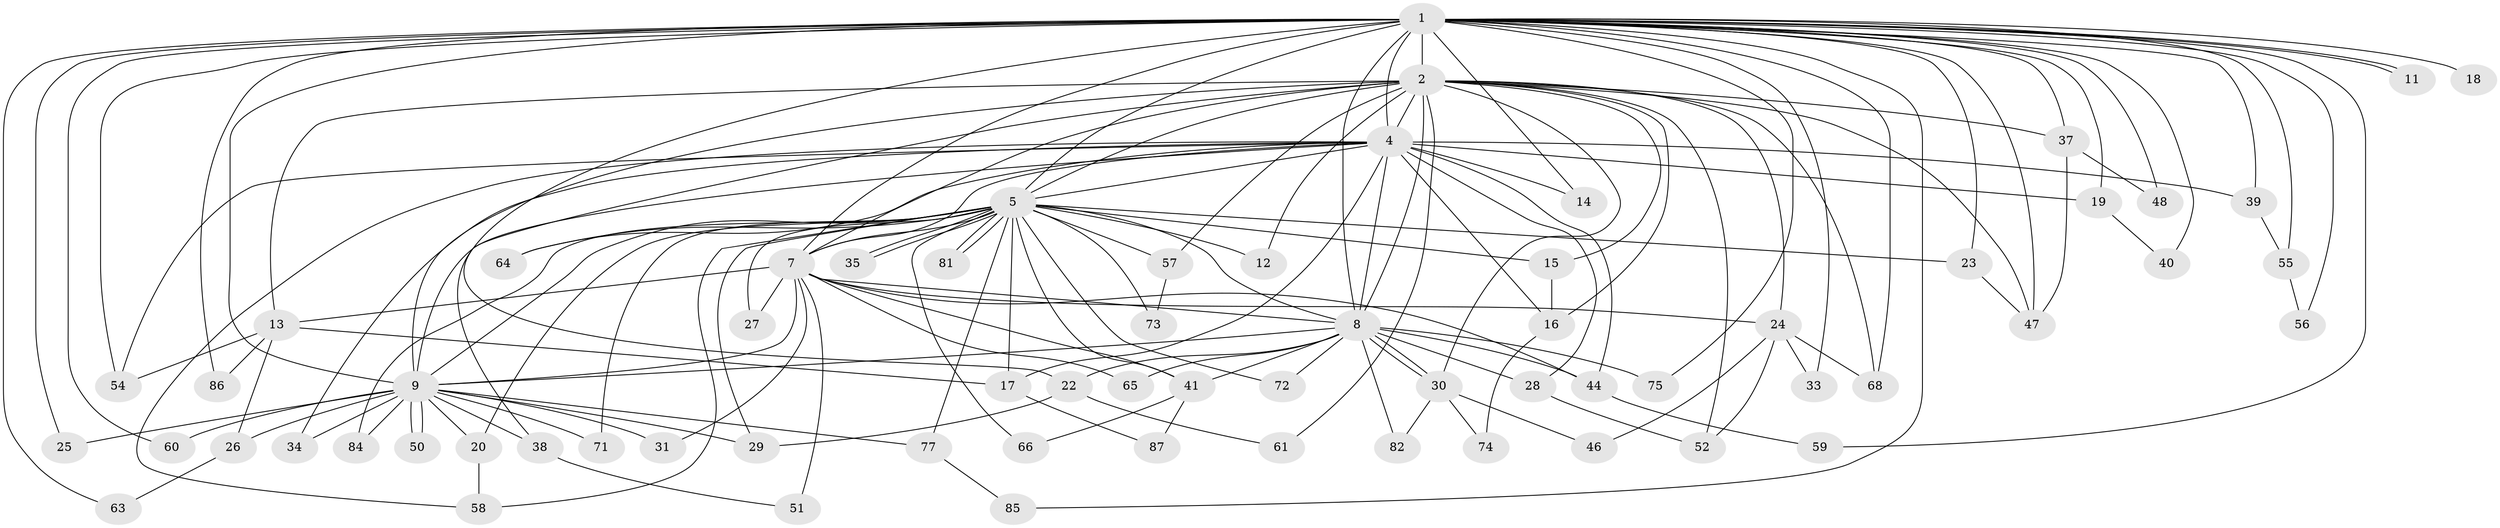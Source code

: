 // original degree distribution, {22: 0.011494252873563218, 15: 0.011494252873563218, 17: 0.022988505747126436, 20: 0.034482758620689655, 19: 0.011494252873563218, 23: 0.022988505747126436, 2: 0.5402298850574713, 7: 0.011494252873563218, 3: 0.22988505747126436, 5: 0.034482758620689655, 4: 0.05747126436781609, 6: 0.011494252873563218}
// Generated by graph-tools (version 1.1) at 2025/10/02/27/25 16:10:58]
// undirected, 67 vertices, 152 edges
graph export_dot {
graph [start="1"]
  node [color=gray90,style=filled];
  1 [super="+10"];
  2 [super="+3"];
  4 [super="+53"];
  5 [super="+6"];
  7 [super="+49"];
  8 [super="+21"];
  9 [super="+36"];
  11;
  12;
  13 [super="+32"];
  14;
  15;
  16 [super="+79"];
  17;
  18;
  19;
  20;
  22;
  23 [super="+78"];
  24 [super="+70"];
  25;
  26;
  27;
  28;
  29 [super="+45"];
  30 [super="+43"];
  31;
  33;
  34;
  35;
  37;
  38;
  39;
  40;
  41 [super="+42"];
  44 [super="+69"];
  46;
  47 [super="+76"];
  48;
  50;
  51;
  52 [super="+62"];
  54 [super="+80"];
  55;
  56;
  57;
  58 [super="+67"];
  59;
  60;
  61;
  63;
  64;
  65;
  66;
  68;
  71;
  72;
  73;
  74 [super="+83"];
  75;
  77;
  81;
  82;
  84;
  85;
  86;
  87;
  1 -- 2 [weight=4];
  1 -- 4 [weight=2];
  1 -- 5 [weight=4];
  1 -- 7 [weight=2];
  1 -- 8 [weight=3];
  1 -- 9 [weight=3];
  1 -- 11;
  1 -- 11;
  1 -- 18 [weight=2];
  1 -- 22;
  1 -- 25;
  1 -- 37;
  1 -- 39;
  1 -- 59;
  1 -- 63;
  1 -- 75;
  1 -- 85;
  1 -- 86;
  1 -- 68;
  1 -- 14;
  1 -- 19;
  1 -- 23;
  1 -- 33;
  1 -- 40;
  1 -- 47;
  1 -- 48;
  1 -- 54;
  1 -- 55;
  1 -- 56;
  1 -- 60;
  2 -- 4 [weight=2];
  2 -- 5 [weight=4];
  2 -- 7 [weight=2];
  2 -- 8 [weight=2];
  2 -- 9 [weight=2];
  2 -- 13 [weight=2];
  2 -- 15;
  2 -- 37;
  2 -- 38;
  2 -- 30;
  2 -- 68;
  2 -- 12;
  2 -- 16;
  2 -- 52;
  2 -- 24;
  2 -- 57;
  2 -- 61;
  2 -- 47;
  4 -- 5 [weight=2];
  4 -- 7;
  4 -- 8;
  4 -- 9;
  4 -- 14;
  4 -- 16;
  4 -- 19;
  4 -- 28;
  4 -- 34;
  4 -- 39;
  4 -- 44 [weight=2];
  4 -- 58;
  4 -- 64;
  4 -- 17;
  4 -- 54;
  5 -- 7 [weight=2];
  5 -- 8 [weight=2];
  5 -- 9 [weight=2];
  5 -- 23;
  5 -- 27;
  5 -- 35;
  5 -- 35;
  5 -- 57;
  5 -- 64;
  5 -- 66;
  5 -- 81;
  5 -- 81;
  5 -- 71;
  5 -- 12;
  5 -- 72;
  5 -- 73;
  5 -- 15;
  5 -- 77;
  5 -- 17;
  5 -- 20;
  5 -- 84;
  5 -- 29;
  5 -- 41;
  5 -- 58;
  7 -- 8;
  7 -- 9;
  7 -- 13;
  7 -- 24;
  7 -- 27;
  7 -- 31;
  7 -- 51;
  7 -- 65;
  7 -- 44;
  7 -- 41;
  8 -- 9;
  8 -- 22;
  8 -- 28;
  8 -- 30;
  8 -- 30;
  8 -- 41;
  8 -- 44;
  8 -- 65;
  8 -- 72;
  8 -- 75;
  8 -- 82;
  9 -- 20;
  9 -- 25;
  9 -- 26;
  9 -- 31;
  9 -- 34;
  9 -- 38;
  9 -- 50;
  9 -- 50;
  9 -- 60;
  9 -- 71;
  9 -- 77;
  9 -- 84;
  9 -- 29;
  13 -- 17;
  13 -- 26;
  13 -- 86;
  13 -- 54;
  15 -- 16;
  16 -- 74 [weight=2];
  17 -- 87;
  19 -- 40;
  20 -- 58;
  22 -- 29;
  22 -- 61;
  23 -- 47;
  24 -- 33;
  24 -- 46;
  24 -- 52;
  24 -- 68;
  26 -- 63;
  28 -- 52;
  30 -- 46;
  30 -- 74;
  30 -- 82;
  37 -- 47;
  37 -- 48;
  38 -- 51;
  39 -- 55;
  41 -- 87;
  41 -- 66;
  44 -- 59;
  55 -- 56;
  57 -- 73;
  77 -- 85;
}
